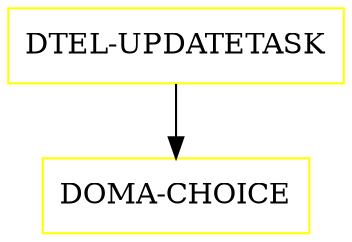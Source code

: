 digraph G {
  "DTEL-UPDATETASK" [shape=box,color=yellow];
  "DOMA-CHOICE" [shape=box,color=yellow,URL="./DOMA_CHOICE.html"];
  "DTEL-UPDATETASK" -> "DOMA-CHOICE";
}
